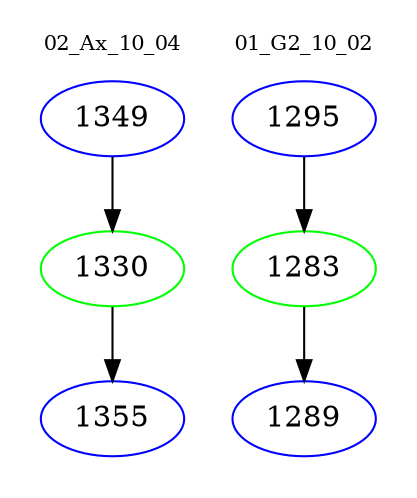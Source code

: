 digraph{
subgraph cluster_0 {
color = white
label = "02_Ax_10_04";
fontsize=10;
T0_1349 [label="1349", color="blue"]
T0_1349 -> T0_1330 [color="black"]
T0_1330 [label="1330", color="green"]
T0_1330 -> T0_1355 [color="black"]
T0_1355 [label="1355", color="blue"]
}
subgraph cluster_1 {
color = white
label = "01_G2_10_02";
fontsize=10;
T1_1295 [label="1295", color="blue"]
T1_1295 -> T1_1283 [color="black"]
T1_1283 [label="1283", color="green"]
T1_1283 -> T1_1289 [color="black"]
T1_1289 [label="1289", color="blue"]
}
}
